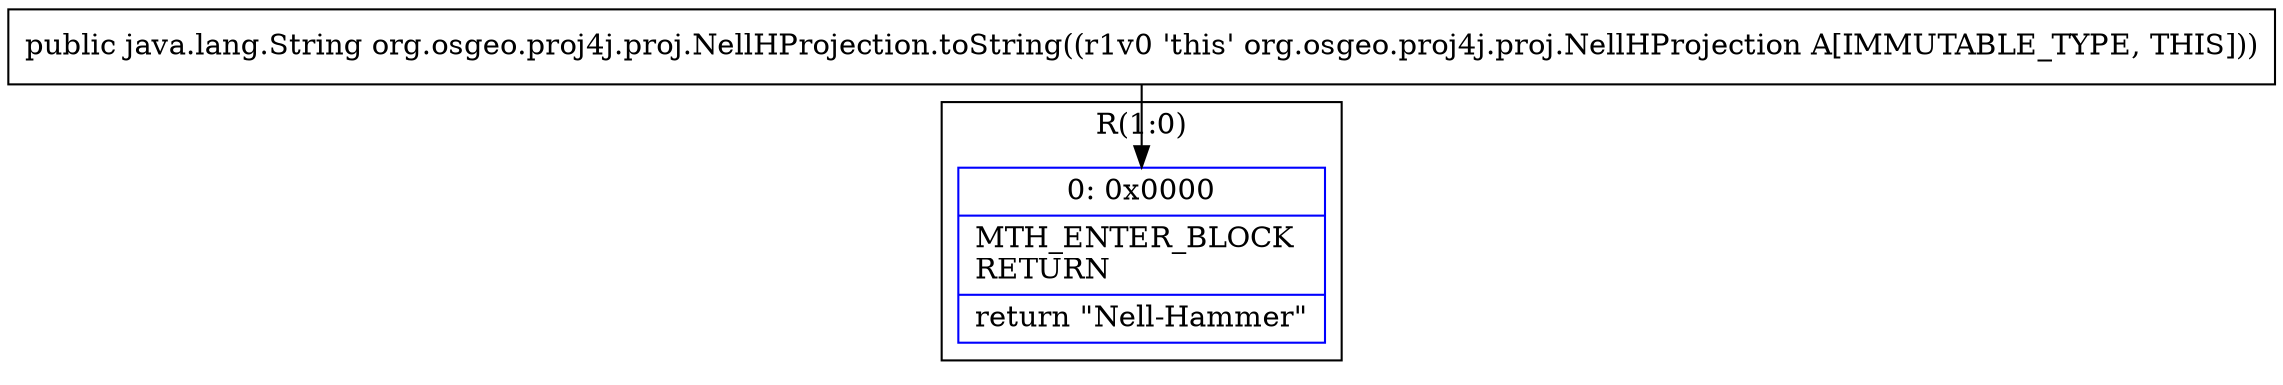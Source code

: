 digraph "CFG fororg.osgeo.proj4j.proj.NellHProjection.toString()Ljava\/lang\/String;" {
subgraph cluster_Region_972526213 {
label = "R(1:0)";
node [shape=record,color=blue];
Node_0 [shape=record,label="{0\:\ 0x0000|MTH_ENTER_BLOCK\lRETURN\l|return \"Nell\-Hammer\"\l}"];
}
MethodNode[shape=record,label="{public java.lang.String org.osgeo.proj4j.proj.NellHProjection.toString((r1v0 'this' org.osgeo.proj4j.proj.NellHProjection A[IMMUTABLE_TYPE, THIS])) }"];
MethodNode -> Node_0;
}

